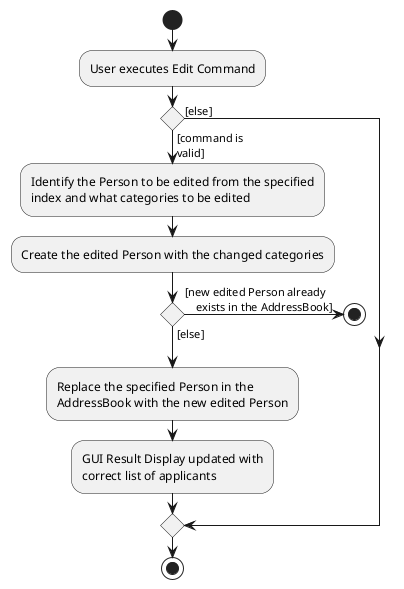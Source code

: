 @startuml
start
:User executes Edit Command;

'Since the beta syntax does not support placing the condition outside the
'diamond we place it as the true branch instead.

if () then ([command is
valid])

    :Identify the Person to be edited from the specified
    index and what categories to be edited;
    :Create the edited Person with the changed categories;

    if () then ([new edited Person already
    exists in the AddressBook])

        stop

    else ([else])
    endif

    :Replace the specified Person in the
    AddressBook with the new edited Person;

    :GUI Result Display updated with
    correct list of applicants;
else ([else])
endif
stop
@enduml
